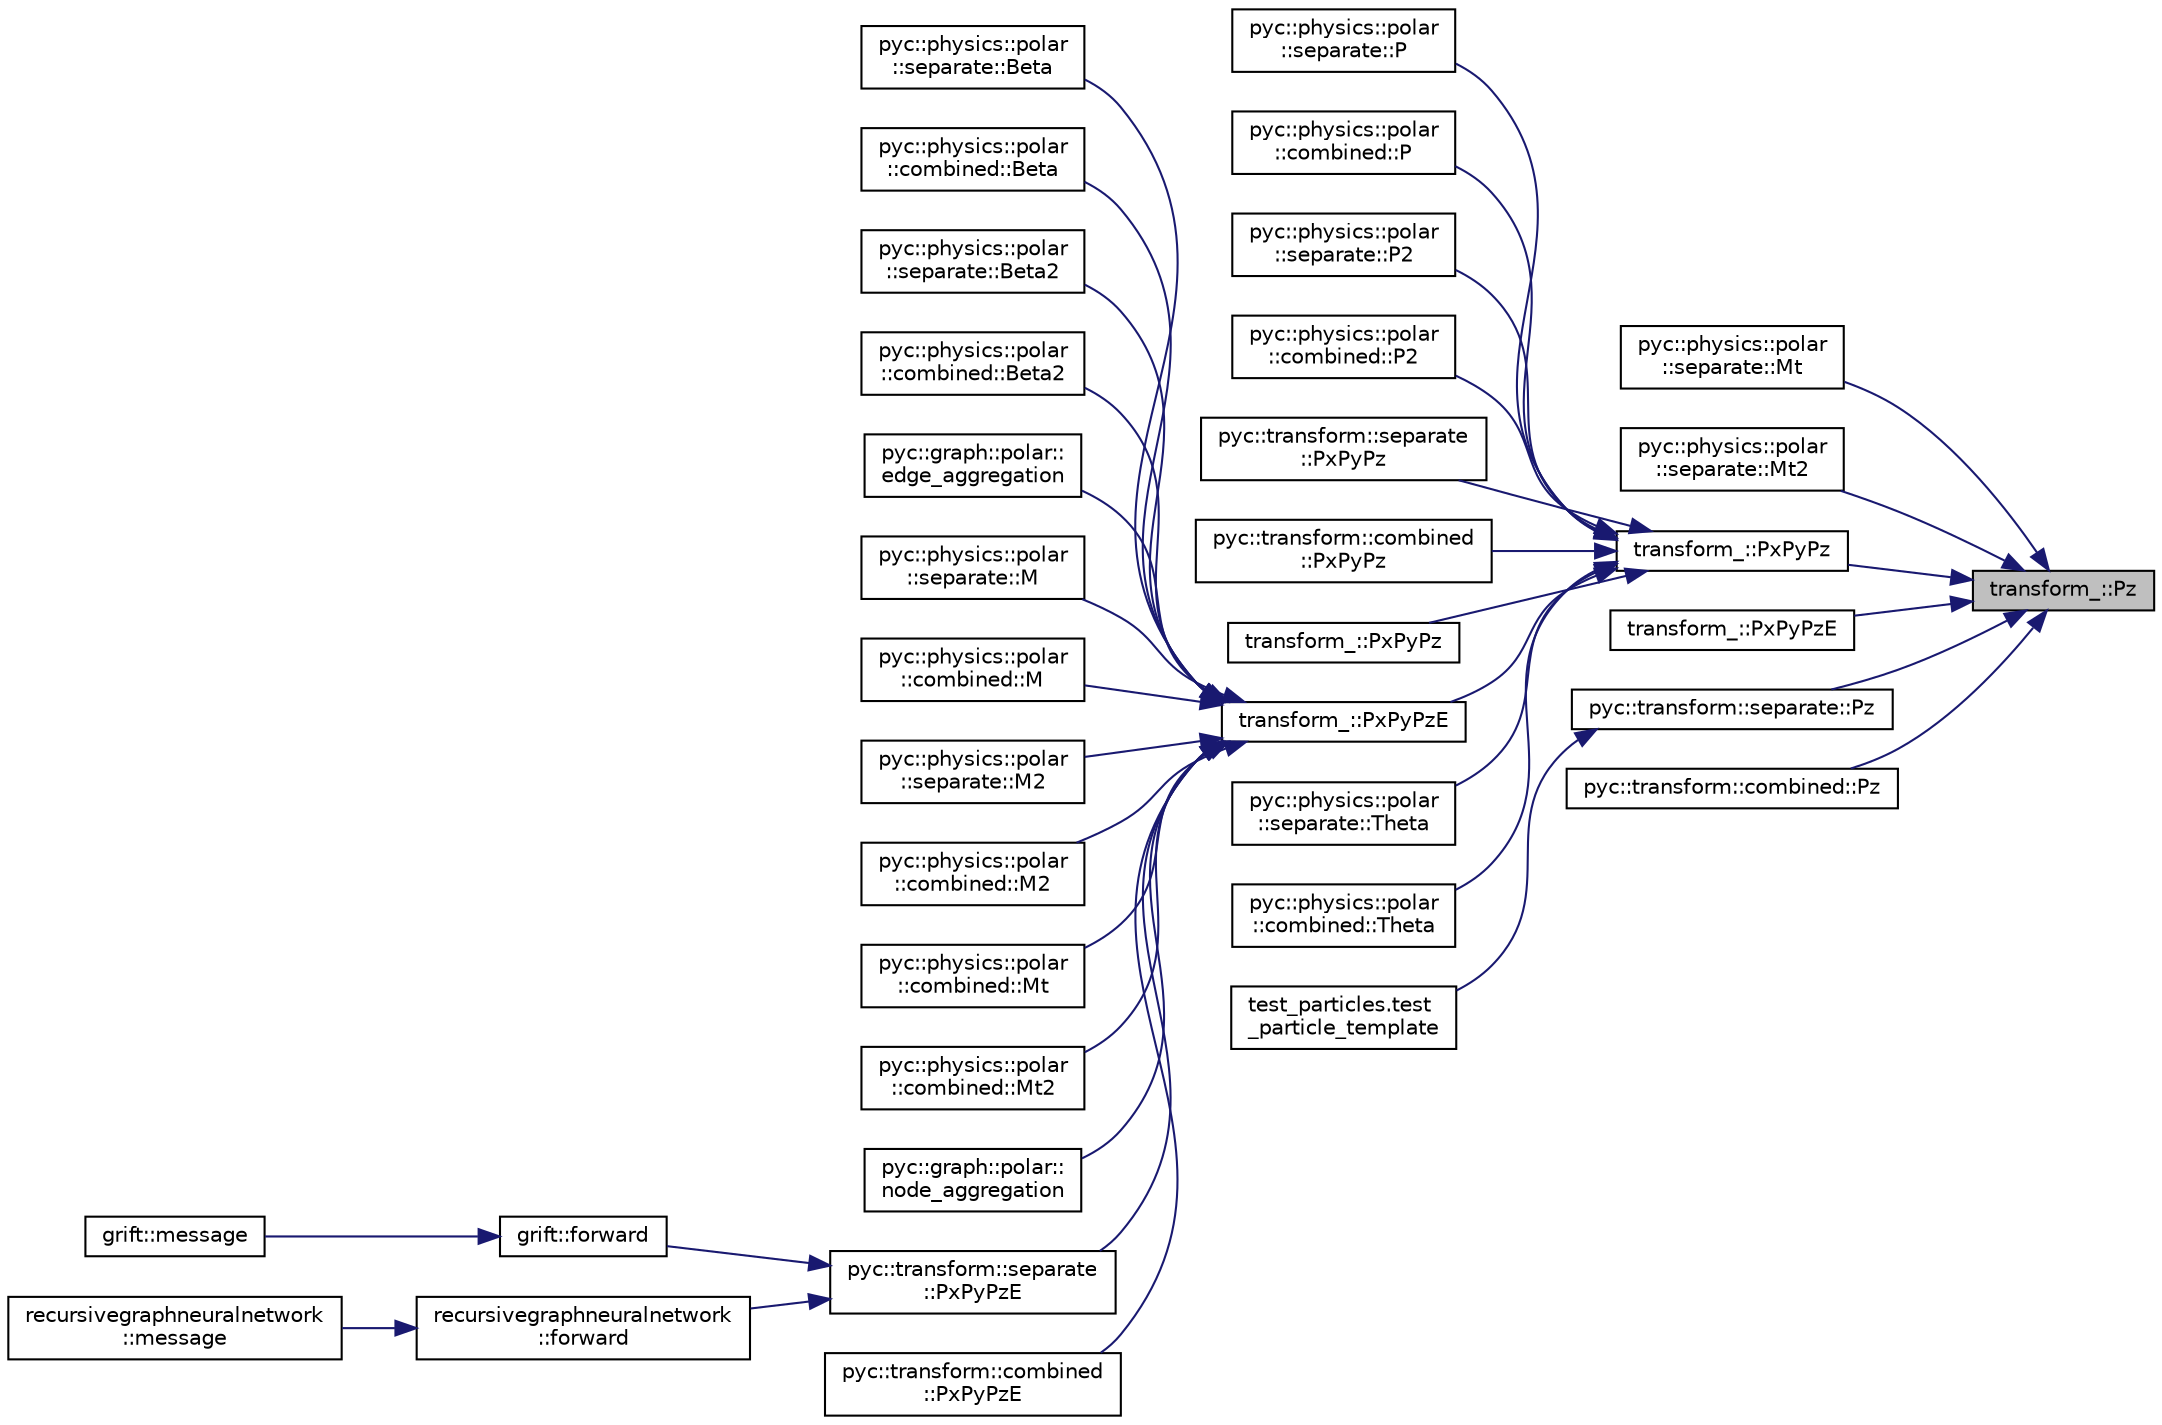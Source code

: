digraph "transform_::Pz"
{
 // INTERACTIVE_SVG=YES
 // LATEX_PDF_SIZE
  edge [fontname="Helvetica",fontsize="10",labelfontname="Helvetica",labelfontsize="10"];
  node [fontname="Helvetica",fontsize="10",shape=record];
  rankdir="RL";
  Node1 [label="transform_::Pz",height=0.2,width=0.4,color="black", fillcolor="grey75", style="filled", fontcolor="black",tooltip="Computes the z-component of momentum (Pz)."];
  Node1 -> Node2 [dir="back",color="midnightblue",fontsize="10",style="solid",fontname="Helvetica"];
  Node2 [label="pyc::physics::polar\l::separate::Mt",height=0.2,width=0.4,color="black", fillcolor="white", style="filled",URL="$namespacepyc_1_1physics_1_1polar_1_1separate.html#ab979af5143b4e4c7ad9abacf21ef9544",tooltip=" "];
  Node1 -> Node3 [dir="back",color="midnightblue",fontsize="10",style="solid",fontname="Helvetica"];
  Node3 [label="pyc::physics::polar\l::separate::Mt2",height=0.2,width=0.4,color="black", fillcolor="white", style="filled",URL="$namespacepyc_1_1physics_1_1polar_1_1separate.html#ae3fb2671574519706f3c764499ce3164",tooltip=" "];
  Node1 -> Node4 [dir="back",color="midnightblue",fontsize="10",style="solid",fontname="Helvetica"];
  Node4 [label="transform_::PxPyPz",height=0.2,width=0.4,color="black", fillcolor="white", style="filled",URL="$namespacetransform__.html#aa38819d479d31edd3f79b4f8e96ef8be",tooltip="Computes the 3-momentum (Px, Py, Pz)."];
  Node4 -> Node5 [dir="back",color="midnightblue",fontsize="10",style="solid",fontname="Helvetica"];
  Node5 [label="pyc::physics::polar\l::separate::P",height=0.2,width=0.4,color="black", fillcolor="white", style="filled",URL="$namespacepyc_1_1physics_1_1polar_1_1separate.html#a4de18b7ee3dff64515722df522605c7f",tooltip=" "];
  Node4 -> Node6 [dir="back",color="midnightblue",fontsize="10",style="solid",fontname="Helvetica"];
  Node6 [label="pyc::physics::polar\l::combined::P",height=0.2,width=0.4,color="black", fillcolor="white", style="filled",URL="$namespacepyc_1_1physics_1_1polar_1_1combined.html#a5760f3a249756acd268a9c66fdf53b17",tooltip=" "];
  Node4 -> Node7 [dir="back",color="midnightblue",fontsize="10",style="solid",fontname="Helvetica"];
  Node7 [label="pyc::physics::polar\l::separate::P2",height=0.2,width=0.4,color="black", fillcolor="white", style="filled",URL="$namespacepyc_1_1physics_1_1polar_1_1separate.html#a164422e673f81c41b4a16f950beb8cdd",tooltip=" "];
  Node4 -> Node8 [dir="back",color="midnightblue",fontsize="10",style="solid",fontname="Helvetica"];
  Node8 [label="pyc::physics::polar\l::combined::P2",height=0.2,width=0.4,color="black", fillcolor="white", style="filled",URL="$namespacepyc_1_1physics_1_1polar_1_1combined.html#a61c93f07eede4e32cdcf303a8a508946",tooltip=" "];
  Node4 -> Node9 [dir="back",color="midnightblue",fontsize="10",style="solid",fontname="Helvetica"];
  Node9 [label="pyc::transform::separate\l::PxPyPz",height=0.2,width=0.4,color="black", fillcolor="white", style="filled",URL="$namespacepyc_1_1transform_1_1separate.html#a334c379394a6e0947d8e32c62e8ccb91",tooltip=" "];
  Node4 -> Node10 [dir="back",color="midnightblue",fontsize="10",style="solid",fontname="Helvetica"];
  Node10 [label="pyc::transform::combined\l::PxPyPz",height=0.2,width=0.4,color="black", fillcolor="white", style="filled",URL="$namespacepyc_1_1transform_1_1combined.html#a8482b4b93214aac74261dddc72a2d9d5",tooltip=" "];
  Node4 -> Node11 [dir="back",color="midnightblue",fontsize="10",style="solid",fontname="Helvetica"];
  Node11 [label="transform_::PxPyPz",height=0.2,width=0.4,color="black", fillcolor="white", style="filled",URL="$namespacetransform__.html#a3cdf10dcac51733e3b2fb18cb2e6ff6e",tooltip="Computes the 3-momentum (Px, Py, Pz) from a 4-momentum tensor."];
  Node4 -> Node12 [dir="back",color="midnightblue",fontsize="10",style="solid",fontname="Helvetica"];
  Node12 [label="transform_::PxPyPzE",height=0.2,width=0.4,color="black", fillcolor="white", style="filled",URL="$namespacetransform__.html#a87dc88421ea78ec3b9c73c86cc5ade19",tooltip="Computes the 4-momentum (Px, Py, Pz, E)."];
  Node12 -> Node13 [dir="back",color="midnightblue",fontsize="10",style="solid",fontname="Helvetica"];
  Node13 [label="pyc::physics::polar\l::separate::Beta",height=0.2,width=0.4,color="black", fillcolor="white", style="filled",URL="$namespacepyc_1_1physics_1_1polar_1_1separate.html#a49811b3e193170bb3f8d0a185b4fc07d",tooltip=" "];
  Node12 -> Node14 [dir="back",color="midnightblue",fontsize="10",style="solid",fontname="Helvetica"];
  Node14 [label="pyc::physics::polar\l::combined::Beta",height=0.2,width=0.4,color="black", fillcolor="white", style="filled",URL="$namespacepyc_1_1physics_1_1polar_1_1combined.html#a0150f0dac00fdc96ee3021c48c912f5a",tooltip=" "];
  Node12 -> Node15 [dir="back",color="midnightblue",fontsize="10",style="solid",fontname="Helvetica"];
  Node15 [label="pyc::physics::polar\l::separate::Beta2",height=0.2,width=0.4,color="black", fillcolor="white", style="filled",URL="$namespacepyc_1_1physics_1_1polar_1_1separate.html#a49c21afa9d65d851f1cfe13e35875ea3",tooltip=" "];
  Node12 -> Node16 [dir="back",color="midnightblue",fontsize="10",style="solid",fontname="Helvetica"];
  Node16 [label="pyc::physics::polar\l::combined::Beta2",height=0.2,width=0.4,color="black", fillcolor="white", style="filled",URL="$namespacepyc_1_1physics_1_1polar_1_1combined.html#a20e7dc61ab62ab57496a8fc22f68a630",tooltip=" "];
  Node12 -> Node17 [dir="back",color="midnightblue",fontsize="10",style="solid",fontname="Helvetica"];
  Node17 [label="pyc::graph::polar::\ledge_aggregation",height=0.2,width=0.4,color="black", fillcolor="white", style="filled",URL="$namespacepyc_1_1graph_1_1polar.html#ab00a9b5d4070afc2aac6fd639d82c46b",tooltip=" "];
  Node12 -> Node18 [dir="back",color="midnightblue",fontsize="10",style="solid",fontname="Helvetica"];
  Node18 [label="pyc::physics::polar\l::separate::M",height=0.2,width=0.4,color="black", fillcolor="white", style="filled",URL="$namespacepyc_1_1physics_1_1polar_1_1separate.html#aaab901d4c62535312b57336a324c3461",tooltip=" "];
  Node12 -> Node19 [dir="back",color="midnightblue",fontsize="10",style="solid",fontname="Helvetica"];
  Node19 [label="pyc::physics::polar\l::combined::M",height=0.2,width=0.4,color="black", fillcolor="white", style="filled",URL="$namespacepyc_1_1physics_1_1polar_1_1combined.html#a03ec955a2641ce4f53ade06bff9ebaae",tooltip=" "];
  Node12 -> Node20 [dir="back",color="midnightblue",fontsize="10",style="solid",fontname="Helvetica"];
  Node20 [label="pyc::physics::polar\l::separate::M2",height=0.2,width=0.4,color="black", fillcolor="white", style="filled",URL="$namespacepyc_1_1physics_1_1polar_1_1separate.html#a5166df2f83d8ea10350011307d165ed2",tooltip=" "];
  Node12 -> Node21 [dir="back",color="midnightblue",fontsize="10",style="solid",fontname="Helvetica"];
  Node21 [label="pyc::physics::polar\l::combined::M2",height=0.2,width=0.4,color="black", fillcolor="white", style="filled",URL="$namespacepyc_1_1physics_1_1polar_1_1combined.html#aa79557e9e58fc548b41444667ebb1b62",tooltip=" "];
  Node12 -> Node22 [dir="back",color="midnightblue",fontsize="10",style="solid",fontname="Helvetica"];
  Node22 [label="pyc::physics::polar\l::combined::Mt",height=0.2,width=0.4,color="black", fillcolor="white", style="filled",URL="$namespacepyc_1_1physics_1_1polar_1_1combined.html#acbeb9c6012612bd77cab7fe7871f0ccf",tooltip=" "];
  Node12 -> Node23 [dir="back",color="midnightblue",fontsize="10",style="solid",fontname="Helvetica"];
  Node23 [label="pyc::physics::polar\l::combined::Mt2",height=0.2,width=0.4,color="black", fillcolor="white", style="filled",URL="$namespacepyc_1_1physics_1_1polar_1_1combined.html#acc5e59b1f7549ce950cab57976edfd79",tooltip=" "];
  Node12 -> Node24 [dir="back",color="midnightblue",fontsize="10",style="solid",fontname="Helvetica"];
  Node24 [label="pyc::graph::polar::\lnode_aggregation",height=0.2,width=0.4,color="black", fillcolor="white", style="filled",URL="$namespacepyc_1_1graph_1_1polar.html#a4b8251423b7ede00df4fbda3ab664485",tooltip=" "];
  Node12 -> Node25 [dir="back",color="midnightblue",fontsize="10",style="solid",fontname="Helvetica"];
  Node25 [label="pyc::transform::separate\l::PxPyPzE",height=0.2,width=0.4,color="black", fillcolor="white", style="filled",URL="$namespacepyc_1_1transform_1_1separate.html#a720f165f6c3acc7c6ed1b33dd2c369bb",tooltip=" "];
  Node25 -> Node26 [dir="back",color="midnightblue",fontsize="10",style="solid",fontname="Helvetica"];
  Node26 [label="grift::forward",height=0.2,width=0.4,color="black", fillcolor="white", style="filled",URL="$classgrift.html#a72f7575fbd1d744d4f9053e5b8b7ee38",tooltip="Virtual forward pass method for a single graph."];
  Node26 -> Node27 [dir="back",color="midnightblue",fontsize="10",style="solid",fontname="Helvetica"];
  Node27 [label="grift::message",height=0.2,width=0.4,color="black", fillcolor="white", style="filled",URL="$classgrift.html#ad610edcd0cab14b57197a846ab8a8caf",tooltip=" "];
  Node25 -> Node28 [dir="back",color="midnightblue",fontsize="10",style="solid",fontname="Helvetica"];
  Node28 [label="recursivegraphneuralnetwork\l::forward",height=0.2,width=0.4,color="black", fillcolor="white", style="filled",URL="$classrecursivegraphneuralnetwork.html#a4b09bc8de8d9ecd0b4ff1ffa94deea98",tooltip="Virtual forward pass method for a single graph."];
  Node28 -> Node29 [dir="back",color="midnightblue",fontsize="10",style="solid",fontname="Helvetica"];
  Node29 [label="recursivegraphneuralnetwork\l::message",height=0.2,width=0.4,color="black", fillcolor="white", style="filled",URL="$classrecursivegraphneuralnetwork.html#a7c83216c5899b14dcc03ccf368209ee1",tooltip=" "];
  Node12 -> Node30 [dir="back",color="midnightblue",fontsize="10",style="solid",fontname="Helvetica"];
  Node30 [label="pyc::transform::combined\l::PxPyPzE",height=0.2,width=0.4,color="black", fillcolor="white", style="filled",URL="$namespacepyc_1_1transform_1_1combined.html#a04bb607bea9c08f7133e6bcebf230076",tooltip=" "];
  Node4 -> Node31 [dir="back",color="midnightblue",fontsize="10",style="solid",fontname="Helvetica"];
  Node31 [label="pyc::physics::polar\l::separate::Theta",height=0.2,width=0.4,color="black", fillcolor="white", style="filled",URL="$namespacepyc_1_1physics_1_1polar_1_1separate.html#a40b284f030bc35051fe4ceb68e0b560e",tooltip=" "];
  Node4 -> Node32 [dir="back",color="midnightblue",fontsize="10",style="solid",fontname="Helvetica"];
  Node32 [label="pyc::physics::polar\l::combined::Theta",height=0.2,width=0.4,color="black", fillcolor="white", style="filled",URL="$namespacepyc_1_1physics_1_1polar_1_1combined.html#a6169c98dd89c2571d2871582b3fb1279",tooltip=" "];
  Node1 -> Node33 [dir="back",color="midnightblue",fontsize="10",style="solid",fontname="Helvetica"];
  Node33 [label="transform_::PxPyPzE",height=0.2,width=0.4,color="black", fillcolor="white", style="filled",URL="$namespacetransform__.html#aba5f46ef65e5c3ed8a6f7e5075552aa2",tooltip="Computes the 4-momentum (Px, Py, Pz, E) from a 4-momentum tensor."];
  Node1 -> Node34 [dir="back",color="midnightblue",fontsize="10",style="solid",fontname="Helvetica"];
  Node34 [label="pyc::transform::separate::Pz",height=0.2,width=0.4,color="black", fillcolor="white", style="filled",URL="$namespacepyc_1_1transform_1_1separate.html#a68e5b823f0323730d546fca22e35760f",tooltip=" "];
  Node34 -> Node35 [dir="back",color="midnightblue",fontsize="10",style="solid",fontname="Helvetica"];
  Node35 [label="test_particles.test\l_particle_template",height=0.2,width=0.4,color="black", fillcolor="white", style="filled",URL="$namespacetest__particles.html#a02957e33f9b832955ce66825de068d89",tooltip=" "];
  Node1 -> Node36 [dir="back",color="midnightblue",fontsize="10",style="solid",fontname="Helvetica"];
  Node36 [label="pyc::transform::combined::Pz",height=0.2,width=0.4,color="black", fillcolor="white", style="filled",URL="$namespacepyc_1_1transform_1_1combined.html#a7d45ffc9ddecc98c9dbafcbb1024b059",tooltip=" "];
}
